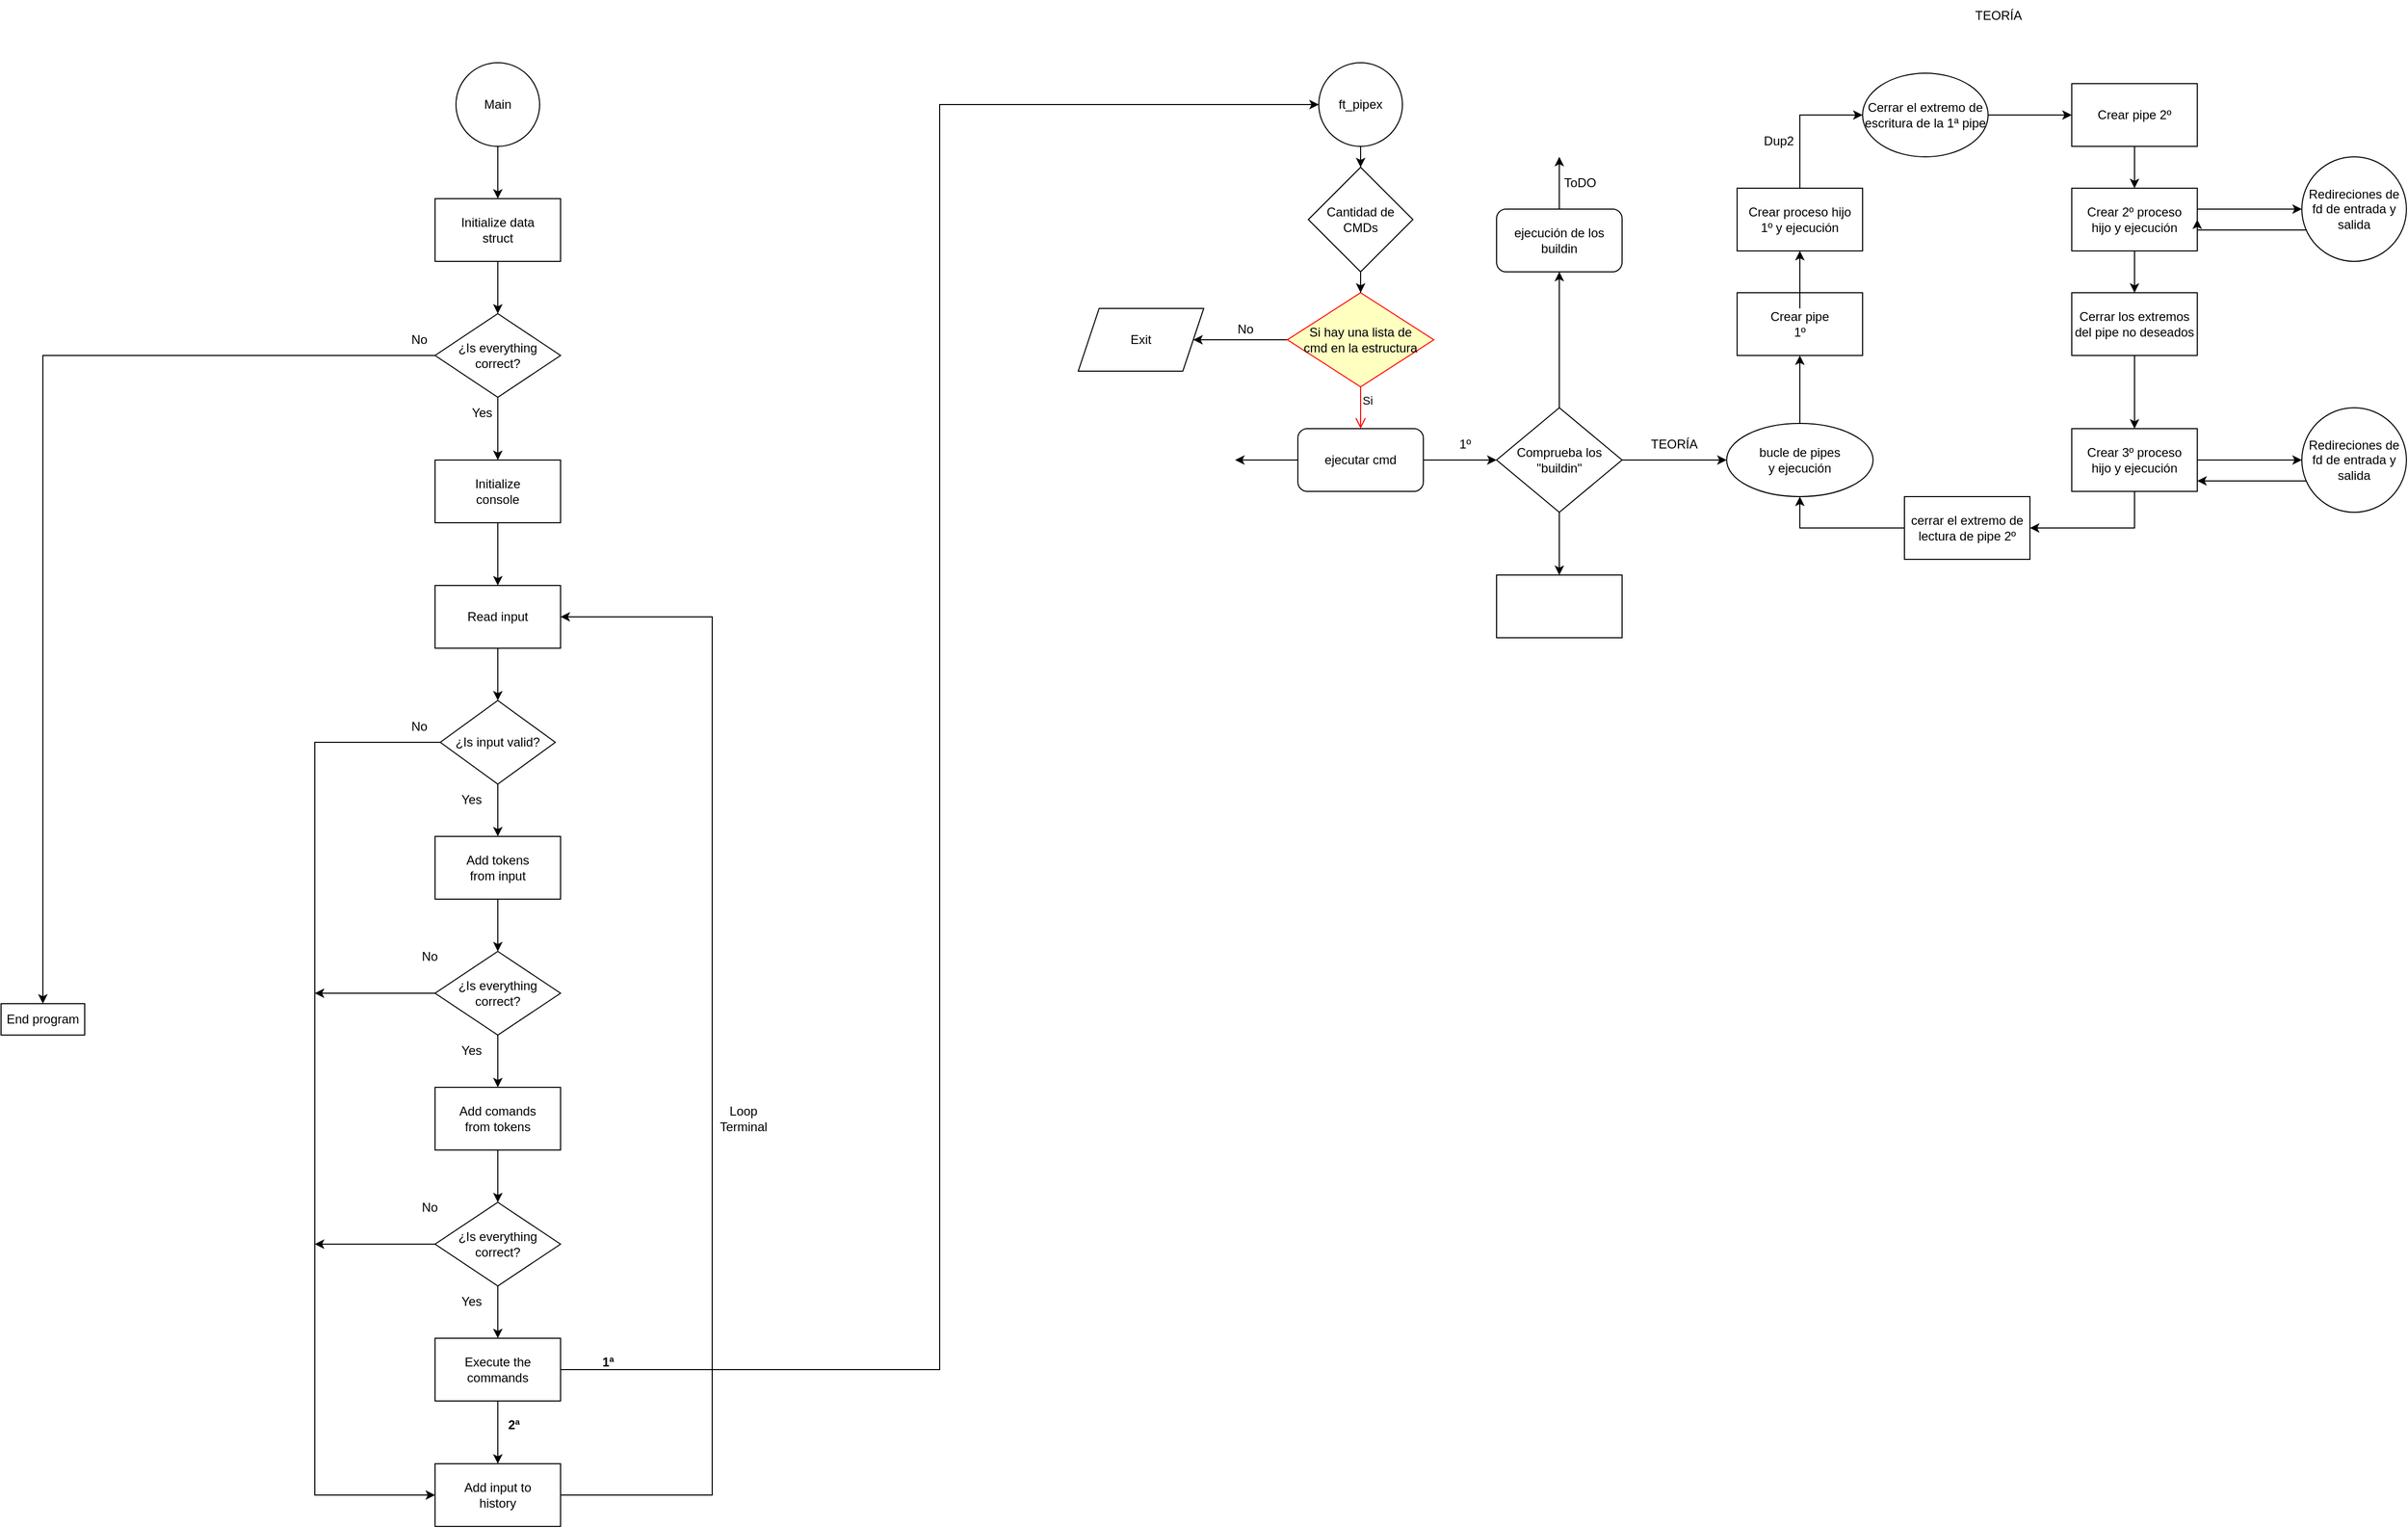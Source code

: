 <mxfile version="24.7.6">
  <diagram name="Page-1" id="rYbO_XpbPutOJoLjttDB">
    <mxGraphModel dx="1834" dy="1138" grid="1" gridSize="10" guides="1" tooltips="1" connect="1" arrows="1" fold="1" page="0" pageScale="1" pageWidth="850" pageHeight="1100" math="0" shadow="0">
      <root>
        <mxCell id="0" />
        <mxCell id="1" parent="0" />
        <mxCell id="0Qc0KeLQJEw32a0Nk40u-10" value="" style="edgeStyle=orthogonalEdgeStyle;rounded=0;orthogonalLoop=1;jettySize=auto;html=1;" parent="1" source="qCieUOI5JVnRrZb_eYZo-1" target="0Qc0KeLQJEw32a0Nk40u-2" edge="1">
          <mxGeometry relative="1" as="geometry" />
        </mxCell>
        <mxCell id="qCieUOI5JVnRrZb_eYZo-1" value="Main" style="ellipse;whiteSpace=wrap;html=1;aspect=fixed;" parent="1" vertex="1">
          <mxGeometry x="385" y="-30" width="80" height="80" as="geometry" />
        </mxCell>
        <mxCell id="0Qc0KeLQJEw32a0Nk40u-12" style="edgeStyle=orthogonalEdgeStyle;rounded=0;orthogonalLoop=1;jettySize=auto;html=1;" parent="1" source="0Qc0KeLQJEw32a0Nk40u-2" edge="1">
          <mxGeometry relative="1" as="geometry">
            <mxPoint x="425" y="210" as="targetPoint" />
          </mxGeometry>
        </mxCell>
        <mxCell id="0Qc0KeLQJEw32a0Nk40u-2" value="Initialize data&lt;div&gt;struct&lt;/div&gt;" style="rounded=0;whiteSpace=wrap;html=1;" parent="1" vertex="1">
          <mxGeometry x="365" y="100" width="120" height="60" as="geometry" />
        </mxCell>
        <mxCell id="0Qc0KeLQJEw32a0Nk40u-8" value="End program" style="rounded=0;whiteSpace=wrap;html=1;" parent="1" vertex="1">
          <mxGeometry x="-50" y="870" width="80" height="30" as="geometry" />
        </mxCell>
        <mxCell id="0Qc0KeLQJEw32a0Nk40u-14" style="edgeStyle=orthogonalEdgeStyle;rounded=0;orthogonalLoop=1;jettySize=auto;html=1;" parent="1" source="0Qc0KeLQJEw32a0Nk40u-13" edge="1">
          <mxGeometry relative="1" as="geometry">
            <mxPoint x="425" y="470" as="targetPoint" />
          </mxGeometry>
        </mxCell>
        <mxCell id="0Qc0KeLQJEw32a0Nk40u-13" value="Initialize&lt;div&gt;console&lt;/div&gt;" style="rounded=0;whiteSpace=wrap;html=1;" parent="1" vertex="1">
          <mxGeometry x="365" y="350" width="120" height="60" as="geometry" />
        </mxCell>
        <mxCell id="0Qc0KeLQJEw32a0Nk40u-16" style="edgeStyle=orthogonalEdgeStyle;rounded=0;orthogonalLoop=1;jettySize=auto;html=1;" parent="1" source="0Qc0KeLQJEw32a0Nk40u-15" edge="1">
          <mxGeometry relative="1" as="geometry">
            <mxPoint x="425" y="580" as="targetPoint" />
          </mxGeometry>
        </mxCell>
        <mxCell id="0Qc0KeLQJEw32a0Nk40u-15" value="Read input" style="rounded=0;whiteSpace=wrap;html=1;" parent="1" vertex="1">
          <mxGeometry x="365" y="470" width="120" height="60" as="geometry" />
        </mxCell>
        <mxCell id="0Qc0KeLQJEw32a0Nk40u-32" style="edgeStyle=orthogonalEdgeStyle;rounded=0;orthogonalLoop=1;jettySize=auto;html=1;" parent="1" source="0Qc0KeLQJEw32a0Nk40u-18" edge="1">
          <mxGeometry relative="1" as="geometry">
            <mxPoint x="425" y="710" as="targetPoint" />
          </mxGeometry>
        </mxCell>
        <mxCell id="0Qc0KeLQJEw32a0Nk40u-18" value="¿Is input valid?" style="rhombus;whiteSpace=wrap;html=1;" parent="1" vertex="1">
          <mxGeometry x="370" y="580" width="110" height="80" as="geometry" />
        </mxCell>
        <mxCell id="0Qc0KeLQJEw32a0Nk40u-21" style="edgeStyle=orthogonalEdgeStyle;rounded=0;orthogonalLoop=1;jettySize=auto;html=1;entryX=0.5;entryY=0;entryDx=0;entryDy=0;" parent="1" source="0Qc0KeLQJEw32a0Nk40u-19" target="0Qc0KeLQJEw32a0Nk40u-8" edge="1">
          <mxGeometry relative="1" as="geometry" />
        </mxCell>
        <mxCell id="0Qc0KeLQJEw32a0Nk40u-23" style="edgeStyle=orthogonalEdgeStyle;rounded=0;orthogonalLoop=1;jettySize=auto;html=1;entryX=0.5;entryY=0;entryDx=0;entryDy=0;" parent="1" source="0Qc0KeLQJEw32a0Nk40u-19" target="0Qc0KeLQJEw32a0Nk40u-13" edge="1">
          <mxGeometry relative="1" as="geometry" />
        </mxCell>
        <mxCell id="0Qc0KeLQJEw32a0Nk40u-19" value="¿Is everything&lt;div&gt;correct?&lt;/div&gt;" style="rhombus;whiteSpace=wrap;html=1;" parent="1" vertex="1">
          <mxGeometry x="365" y="210" width="120" height="80" as="geometry" />
        </mxCell>
        <mxCell id="0Qc0KeLQJEw32a0Nk40u-25" value="No" style="text;html=1;align=center;verticalAlign=middle;whiteSpace=wrap;rounded=0;" parent="1" vertex="1">
          <mxGeometry x="320" y="220" width="60" height="30" as="geometry" />
        </mxCell>
        <mxCell id="0Qc0KeLQJEw32a0Nk40u-26" value="Yes" style="text;html=1;align=center;verticalAlign=middle;whiteSpace=wrap;rounded=0;" parent="1" vertex="1">
          <mxGeometry x="380" y="290" width="60" height="30" as="geometry" />
        </mxCell>
        <mxCell id="pn8je1JloXYX_JdSBpqm-1" style="edgeStyle=orthogonalEdgeStyle;rounded=0;orthogonalLoop=1;jettySize=auto;html=1;entryX=1;entryY=0.5;entryDx=0;entryDy=0;" parent="1" source="0Qc0KeLQJEw32a0Nk40u-29" target="0Qc0KeLQJEw32a0Nk40u-15" edge="1">
          <mxGeometry relative="1" as="geometry">
            <Array as="points">
              <mxPoint x="630" y="1340" />
              <mxPoint x="630" y="500" />
            </Array>
          </mxGeometry>
        </mxCell>
        <mxCell id="0Qc0KeLQJEw32a0Nk40u-29" value="Add input to&lt;div&gt;history&lt;/div&gt;" style="rounded=0;whiteSpace=wrap;html=1;" parent="1" vertex="1">
          <mxGeometry x="365" y="1310" width="120" height="60" as="geometry" />
        </mxCell>
        <mxCell id="0Qc0KeLQJEw32a0Nk40u-30" style="edgeStyle=orthogonalEdgeStyle;rounded=0;orthogonalLoop=1;jettySize=auto;html=1;entryX=0;entryY=0.5;entryDx=0;entryDy=0;" parent="1" edge="1">
          <mxGeometry relative="1" as="geometry">
            <mxPoint x="370" y="620" as="sourcePoint" />
            <mxPoint x="365" y="1340" as="targetPoint" />
            <Array as="points">
              <mxPoint x="250" y="620" />
              <mxPoint x="250" y="1340" />
            </Array>
          </mxGeometry>
        </mxCell>
        <mxCell id="0Qc0KeLQJEw32a0Nk40u-31" value="No" style="text;html=1;align=center;verticalAlign=middle;whiteSpace=wrap;rounded=0;" parent="1" vertex="1">
          <mxGeometry x="320" y="590" width="60" height="30" as="geometry" />
        </mxCell>
        <mxCell id="0Qc0KeLQJEw32a0Nk40u-35" style="edgeStyle=orthogonalEdgeStyle;rounded=0;orthogonalLoop=1;jettySize=auto;html=1;exitX=0.5;exitY=1;exitDx=0;exitDy=0;" parent="1" source="0Qc0KeLQJEw32a0Nk40u-33" target="0Qc0KeLQJEw32a0Nk40u-34" edge="1">
          <mxGeometry relative="1" as="geometry" />
        </mxCell>
        <mxCell id="0Qc0KeLQJEw32a0Nk40u-33" value="Add tokens&lt;div&gt;from input&lt;/div&gt;" style="rounded=0;whiteSpace=wrap;html=1;" parent="1" vertex="1">
          <mxGeometry x="365" y="710" width="120" height="60" as="geometry" />
        </mxCell>
        <mxCell id="0Qc0KeLQJEw32a0Nk40u-38" style="edgeStyle=orthogonalEdgeStyle;rounded=0;orthogonalLoop=1;jettySize=auto;html=1;" parent="1" source="0Qc0KeLQJEw32a0Nk40u-34" edge="1">
          <mxGeometry relative="1" as="geometry">
            <mxPoint x="250" y="860" as="targetPoint" />
          </mxGeometry>
        </mxCell>
        <mxCell id="0Qc0KeLQJEw32a0Nk40u-39" style="edgeStyle=orthogonalEdgeStyle;rounded=0;orthogonalLoop=1;jettySize=auto;html=1;" parent="1" source="0Qc0KeLQJEw32a0Nk40u-34" edge="1">
          <mxGeometry relative="1" as="geometry">
            <mxPoint x="425" y="950" as="targetPoint" />
          </mxGeometry>
        </mxCell>
        <mxCell id="0Qc0KeLQJEw32a0Nk40u-34" value="¿Is everything&lt;div&gt;correct?&lt;/div&gt;" style="rhombus;whiteSpace=wrap;html=1;" parent="1" vertex="1">
          <mxGeometry x="365" y="820" width="120" height="80" as="geometry" />
        </mxCell>
        <mxCell id="0Qc0KeLQJEw32a0Nk40u-43" style="edgeStyle=orthogonalEdgeStyle;rounded=0;orthogonalLoop=1;jettySize=auto;html=1;entryX=0.5;entryY=0;entryDx=0;entryDy=0;" parent="1" source="0Qc0KeLQJEw32a0Nk40u-40" target="0Qc0KeLQJEw32a0Nk40u-41" edge="1">
          <mxGeometry relative="1" as="geometry" />
        </mxCell>
        <mxCell id="0Qc0KeLQJEw32a0Nk40u-40" value="Add comands&lt;div&gt;from tokens&lt;/div&gt;" style="rounded=0;whiteSpace=wrap;html=1;" parent="1" vertex="1">
          <mxGeometry x="365" y="950" width="120" height="60" as="geometry" />
        </mxCell>
        <mxCell id="0Qc0KeLQJEw32a0Nk40u-44" style="edgeStyle=orthogonalEdgeStyle;rounded=0;orthogonalLoop=1;jettySize=auto;html=1;" parent="1" source="0Qc0KeLQJEw32a0Nk40u-41" edge="1">
          <mxGeometry relative="1" as="geometry">
            <mxPoint x="250" y="1100" as="targetPoint" />
          </mxGeometry>
        </mxCell>
        <mxCell id="0Qc0KeLQJEw32a0Nk40u-45" style="edgeStyle=orthogonalEdgeStyle;rounded=0;orthogonalLoop=1;jettySize=auto;html=1;" parent="1" source="0Qc0KeLQJEw32a0Nk40u-41" edge="1">
          <mxGeometry relative="1" as="geometry">
            <mxPoint x="425" y="1190" as="targetPoint" />
          </mxGeometry>
        </mxCell>
        <mxCell id="0Qc0KeLQJEw32a0Nk40u-41" value="¿Is everything&lt;div&gt;correct?&lt;/div&gt;" style="rhombus;whiteSpace=wrap;html=1;" parent="1" vertex="1">
          <mxGeometry x="365" y="1060" width="120" height="80" as="geometry" />
        </mxCell>
        <mxCell id="0Qc0KeLQJEw32a0Nk40u-48" style="edgeStyle=orthogonalEdgeStyle;rounded=0;orthogonalLoop=1;jettySize=auto;html=1;entryX=0.5;entryY=0;entryDx=0;entryDy=0;" parent="1" source="0Qc0KeLQJEw32a0Nk40u-46" target="0Qc0KeLQJEw32a0Nk40u-29" edge="1">
          <mxGeometry relative="1" as="geometry" />
        </mxCell>
        <mxCell id="pn8je1JloXYX_JdSBpqm-15" style="edgeStyle=orthogonalEdgeStyle;rounded=0;orthogonalLoop=1;jettySize=auto;html=1;entryX=0;entryY=0.5;entryDx=0;entryDy=0;" parent="1" source="0Qc0KeLQJEw32a0Nk40u-46" target="pn8je1JloXYX_JdSBpqm-5" edge="1">
          <mxGeometry relative="1" as="geometry">
            <mxPoint x="840" as="targetPoint" />
          </mxGeometry>
        </mxCell>
        <mxCell id="0Qc0KeLQJEw32a0Nk40u-46" value="Execute the&lt;div&gt;commands&lt;/div&gt;" style="rounded=0;whiteSpace=wrap;html=1;" parent="1" vertex="1">
          <mxGeometry x="365" y="1190" width="120" height="60" as="geometry" />
        </mxCell>
        <mxCell id="0Qc0KeLQJEw32a0Nk40u-49" value="Yes" style="text;html=1;align=center;verticalAlign=middle;whiteSpace=wrap;rounded=0;" parent="1" vertex="1">
          <mxGeometry x="370" y="660" width="60" height="30" as="geometry" />
        </mxCell>
        <mxCell id="0Qc0KeLQJEw32a0Nk40u-51" value="No" style="text;html=1;align=center;verticalAlign=middle;whiteSpace=wrap;rounded=0;" parent="1" vertex="1">
          <mxGeometry x="330" y="810" width="60" height="30" as="geometry" />
        </mxCell>
        <mxCell id="0Qc0KeLQJEw32a0Nk40u-52" value="No" style="text;html=1;align=center;verticalAlign=middle;whiteSpace=wrap;rounded=0;" parent="1" vertex="1">
          <mxGeometry x="330" y="1050" width="60" height="30" as="geometry" />
        </mxCell>
        <mxCell id="0Qc0KeLQJEw32a0Nk40u-54" value="Yes" style="text;html=1;align=center;verticalAlign=middle;whiteSpace=wrap;rounded=0;" parent="1" vertex="1">
          <mxGeometry x="370" y="900" width="60" height="30" as="geometry" />
        </mxCell>
        <mxCell id="0Qc0KeLQJEw32a0Nk40u-55" value="Yes" style="text;html=1;align=center;verticalAlign=middle;whiteSpace=wrap;rounded=0;" parent="1" vertex="1">
          <mxGeometry x="370" y="1140" width="60" height="30" as="geometry" />
        </mxCell>
        <mxCell id="pn8je1JloXYX_JdSBpqm-3" value="Loop&lt;br&gt;Terminal" style="text;html=1;align=center;verticalAlign=middle;whiteSpace=wrap;rounded=0;" parent="1" vertex="1">
          <mxGeometry x="630" y="965" width="60" height="30" as="geometry" />
        </mxCell>
        <mxCell id="pn8je1JloXYX_JdSBpqm-23" style="edgeStyle=orthogonalEdgeStyle;rounded=0;orthogonalLoop=1;jettySize=auto;html=1;entryX=0.5;entryY=0;entryDx=0;entryDy=0;" parent="1" source="pn8je1JloXYX_JdSBpqm-5" target="pn8je1JloXYX_JdSBpqm-22" edge="1">
          <mxGeometry relative="1" as="geometry" />
        </mxCell>
        <mxCell id="pn8je1JloXYX_JdSBpqm-5" value="ft_pipex" style="ellipse;whiteSpace=wrap;html=1;aspect=fixed;" parent="1" vertex="1">
          <mxGeometry x="1210" y="-30" width="80" height="80" as="geometry" />
        </mxCell>
        <mxCell id="KM5TwR10hp_sc3WjUrwE-38" style="edgeStyle=orthogonalEdgeStyle;rounded=0;orthogonalLoop=1;jettySize=auto;html=1;" parent="1" source="pn8je1JloXYX_JdSBpqm-7" target="KM5TwR10hp_sc3WjUrwE-37" edge="1">
          <mxGeometry relative="1" as="geometry" />
        </mxCell>
        <mxCell id="pn8je1JloXYX_JdSBpqm-7" value="Si hay una lista de&lt;br&gt;cmd en la estructura" style="rhombus;whiteSpace=wrap;html=1;fontColor=#000000;fillColor=#ffffc0;strokeColor=#ff0000;" parent="1" vertex="1">
          <mxGeometry x="1180" y="190" width="140" height="90" as="geometry" />
        </mxCell>
        <mxCell id="pn8je1JloXYX_JdSBpqm-9" value="Si" style="edgeStyle=orthogonalEdgeStyle;html=1;align=left;verticalAlign=top;endArrow=open;endSize=8;strokeColor=#ff0000;rounded=0;" parent="1" source="pn8je1JloXYX_JdSBpqm-7" edge="1">
          <mxGeometry x="-1" relative="1" as="geometry">
            <mxPoint x="1250" y="320" as="targetPoint" />
            <Array as="points">
              <mxPoint x="1250" y="270" />
              <mxPoint x="1250" y="270" />
            </Array>
            <mxPoint as="offset" />
          </mxGeometry>
        </mxCell>
        <mxCell id="KM5TwR10hp_sc3WjUrwE-40" style="edgeStyle=orthogonalEdgeStyle;rounded=0;orthogonalLoop=1;jettySize=auto;html=1;" parent="1" source="pn8je1JloXYX_JdSBpqm-11" edge="1">
          <mxGeometry relative="1" as="geometry">
            <mxPoint x="1130" y="350" as="targetPoint" />
          </mxGeometry>
        </mxCell>
        <mxCell id="KM5TwR10hp_sc3WjUrwE-42" style="edgeStyle=orthogonalEdgeStyle;rounded=0;orthogonalLoop=1;jettySize=auto;html=1;entryX=0;entryY=0.5;entryDx=0;entryDy=0;" parent="1" source="pn8je1JloXYX_JdSBpqm-11" target="KM5TwR10hp_sc3WjUrwE-41" edge="1">
          <mxGeometry relative="1" as="geometry" />
        </mxCell>
        <mxCell id="pn8je1JloXYX_JdSBpqm-11" value="ejecutar cmd" style="rounded=1;whiteSpace=wrap;html=1;" parent="1" vertex="1">
          <mxGeometry x="1190" y="320" width="120" height="60" as="geometry" />
        </mxCell>
        <mxCell id="KM5TwR10hp_sc3WjUrwE-4" style="edgeStyle=orthogonalEdgeStyle;rounded=0;orthogonalLoop=1;jettySize=auto;html=1;entryX=0.5;entryY=1;entryDx=0;entryDy=0;" parent="1" source="pn8je1JloXYX_JdSBpqm-14" target="KM5TwR10hp_sc3WjUrwE-2" edge="1">
          <mxGeometry relative="1" as="geometry" />
        </mxCell>
        <mxCell id="pn8je1JloXYX_JdSBpqm-14" value="bucle de pipes&lt;br&gt;y ejecución" style="ellipse;whiteSpace=wrap;html=1;" parent="1" vertex="1">
          <mxGeometry x="1600" y="315" width="140" height="70" as="geometry" />
        </mxCell>
        <mxCell id="pn8je1JloXYX_JdSBpqm-16" value="1ª" style="text;align=center;fontStyle=1;verticalAlign=middle;spacingLeft=3;spacingRight=3;strokeColor=none;rotatable=0;points=[[0,0.5],[1,0.5]];portConstraint=eastwest;html=1;" parent="1" vertex="1">
          <mxGeometry x="490" y="1200" width="80" height="26" as="geometry" />
        </mxCell>
        <mxCell id="pn8je1JloXYX_JdSBpqm-17" value="2ª" style="text;align=center;fontStyle=1;verticalAlign=middle;spacingLeft=3;spacingRight=3;strokeColor=none;rotatable=0;points=[[0,0.5],[1,0.5]];portConstraint=eastwest;html=1;" parent="1" vertex="1">
          <mxGeometry x="400" y="1260" width="80" height="26" as="geometry" />
        </mxCell>
        <mxCell id="pn8je1JloXYX_JdSBpqm-24" style="edgeStyle=orthogonalEdgeStyle;rounded=0;orthogonalLoop=1;jettySize=auto;html=1;entryX=0.5;entryY=0;entryDx=0;entryDy=0;" parent="1" source="pn8je1JloXYX_JdSBpqm-22" target="pn8je1JloXYX_JdSBpqm-7" edge="1">
          <mxGeometry relative="1" as="geometry" />
        </mxCell>
        <mxCell id="pn8je1JloXYX_JdSBpqm-22" value="Cantidad de&lt;br&gt;CMDs" style="rhombus;whiteSpace=wrap;html=1;" parent="1" vertex="1">
          <mxGeometry x="1200" y="70" width="100" height="100" as="geometry" />
        </mxCell>
        <mxCell id="KM5TwR10hp_sc3WjUrwE-2" value="" style="rounded=0;whiteSpace=wrap;html=1;" parent="1" vertex="1">
          <mxGeometry x="1610" y="190" width="120" height="60" as="geometry" />
        </mxCell>
        <mxCell id="KM5TwR10hp_sc3WjUrwE-5" value="1º" style="text;html=1;align=center;verticalAlign=middle;whiteSpace=wrap;rounded=0;" parent="1" vertex="1">
          <mxGeometry x="1320" y="320" width="60" height="30" as="geometry" />
        </mxCell>
        <mxCell id="KM5TwR10hp_sc3WjUrwE-8" value="" style="edgeStyle=orthogonalEdgeStyle;rounded=0;orthogonalLoop=1;jettySize=auto;html=1;" parent="1" source="KM5TwR10hp_sc3WjUrwE-6" target="KM5TwR10hp_sc3WjUrwE-7" edge="1">
          <mxGeometry relative="1" as="geometry" />
        </mxCell>
        <mxCell id="KM5TwR10hp_sc3WjUrwE-6" value="Crear pipe 1º" style="text;html=1;align=center;verticalAlign=middle;whiteSpace=wrap;rounded=0;" parent="1" vertex="1">
          <mxGeometry x="1640" y="205" width="60" height="30" as="geometry" />
        </mxCell>
        <mxCell id="KM5TwR10hp_sc3WjUrwE-11" value="" style="edgeStyle=orthogonalEdgeStyle;rounded=0;orthogonalLoop=1;jettySize=auto;html=1;" parent="1" source="KM5TwR10hp_sc3WjUrwE-7" edge="1">
          <mxGeometry relative="1" as="geometry">
            <mxPoint x="1730" y="20" as="targetPoint" />
            <Array as="points">
              <mxPoint x="1670" y="20" />
            </Array>
          </mxGeometry>
        </mxCell>
        <mxCell id="KM5TwR10hp_sc3WjUrwE-7" value="Crear proceso hijo&lt;br&gt;1º y ejecución" style="whiteSpace=wrap;html=1;" parent="1" vertex="1">
          <mxGeometry x="1610" y="90" width="120" height="60" as="geometry" />
        </mxCell>
        <mxCell id="KM5TwR10hp_sc3WjUrwE-12" value="Dup2" style="text;html=1;align=center;verticalAlign=middle;whiteSpace=wrap;rounded=0;" parent="1" vertex="1">
          <mxGeometry x="1620" y="30" width="60" height="30" as="geometry" />
        </mxCell>
        <mxCell id="KM5TwR10hp_sc3WjUrwE-15" value="" style="edgeStyle=orthogonalEdgeStyle;rounded=0;orthogonalLoop=1;jettySize=auto;html=1;" parent="1" source="KM5TwR10hp_sc3WjUrwE-13" target="KM5TwR10hp_sc3WjUrwE-14" edge="1">
          <mxGeometry relative="1" as="geometry" />
        </mxCell>
        <mxCell id="KM5TwR10hp_sc3WjUrwE-13" value="Cerrar el extremo de escritura de la 1ª pipe" style="ellipse;whiteSpace=wrap;html=1;" parent="1" vertex="1">
          <mxGeometry x="1730" y="-20" width="120" height="80" as="geometry" />
        </mxCell>
        <mxCell id="KM5TwR10hp_sc3WjUrwE-17" value="" style="edgeStyle=orthogonalEdgeStyle;rounded=0;orthogonalLoop=1;jettySize=auto;html=1;" parent="1" source="KM5TwR10hp_sc3WjUrwE-14" target="KM5TwR10hp_sc3WjUrwE-16" edge="1">
          <mxGeometry relative="1" as="geometry" />
        </mxCell>
        <mxCell id="KM5TwR10hp_sc3WjUrwE-14" value="Crear pipe 2º" style="whiteSpace=wrap;html=1;" parent="1" vertex="1">
          <mxGeometry x="1930" y="-10" width="120" height="60" as="geometry" />
        </mxCell>
        <mxCell id="KM5TwR10hp_sc3WjUrwE-19" value="" style="edgeStyle=orthogonalEdgeStyle;rounded=0;orthogonalLoop=1;jettySize=auto;html=1;" parent="1" source="KM5TwR10hp_sc3WjUrwE-16" target="KM5TwR10hp_sc3WjUrwE-18" edge="1">
          <mxGeometry relative="1" as="geometry">
            <Array as="points">
              <mxPoint x="2110" y="110" />
              <mxPoint x="2110" y="110" />
            </Array>
          </mxGeometry>
        </mxCell>
        <mxCell id="KM5TwR10hp_sc3WjUrwE-23" value="" style="edgeStyle=orthogonalEdgeStyle;rounded=0;orthogonalLoop=1;jettySize=auto;html=1;" parent="1" source="KM5TwR10hp_sc3WjUrwE-16" target="KM5TwR10hp_sc3WjUrwE-22" edge="1">
          <mxGeometry relative="1" as="geometry" />
        </mxCell>
        <mxCell id="KM5TwR10hp_sc3WjUrwE-16" value="Crear 2º proceso&lt;br&gt;hijo y ejecución" style="whiteSpace=wrap;html=1;" parent="1" vertex="1">
          <mxGeometry x="1930" y="90" width="120" height="60" as="geometry" />
        </mxCell>
        <mxCell id="KM5TwR10hp_sc3WjUrwE-21" style="edgeStyle=orthogonalEdgeStyle;rounded=0;orthogonalLoop=1;jettySize=auto;html=1;entryX=1;entryY=0.5;entryDx=0;entryDy=0;" parent="1" source="KM5TwR10hp_sc3WjUrwE-18" target="KM5TwR10hp_sc3WjUrwE-16" edge="1">
          <mxGeometry relative="1" as="geometry">
            <Array as="points">
              <mxPoint x="2050" y="130" />
            </Array>
          </mxGeometry>
        </mxCell>
        <mxCell id="KM5TwR10hp_sc3WjUrwE-18" value="Redireciones de fd de entrada y salida" style="ellipse;whiteSpace=wrap;html=1;" parent="1" vertex="1">
          <mxGeometry x="2150" y="60" width="100" height="100" as="geometry" />
        </mxCell>
        <mxCell id="KM5TwR10hp_sc3WjUrwE-25" value="" style="edgeStyle=orthogonalEdgeStyle;rounded=0;orthogonalLoop=1;jettySize=auto;html=1;" parent="1" source="KM5TwR10hp_sc3WjUrwE-22" target="KM5TwR10hp_sc3WjUrwE-24" edge="1">
          <mxGeometry relative="1" as="geometry" />
        </mxCell>
        <mxCell id="KM5TwR10hp_sc3WjUrwE-22" value="Cerrar los extremos del pipe no deseados" style="whiteSpace=wrap;html=1;" parent="1" vertex="1">
          <mxGeometry x="1930" y="190" width="120" height="60" as="geometry" />
        </mxCell>
        <mxCell id="KM5TwR10hp_sc3WjUrwE-33" style="edgeStyle=orthogonalEdgeStyle;rounded=0;orthogonalLoop=1;jettySize=auto;html=1;entryX=0;entryY=0.5;entryDx=0;entryDy=0;" parent="1" source="KM5TwR10hp_sc3WjUrwE-24" target="KM5TwR10hp_sc3WjUrwE-26" edge="1">
          <mxGeometry relative="1" as="geometry" />
        </mxCell>
        <mxCell id="KM5TwR10hp_sc3WjUrwE-34" style="edgeStyle=orthogonalEdgeStyle;rounded=0;orthogonalLoop=1;jettySize=auto;html=1;entryX=1;entryY=0.5;entryDx=0;entryDy=0;" parent="1" source="KM5TwR10hp_sc3WjUrwE-24" target="KM5TwR10hp_sc3WjUrwE-30" edge="1">
          <mxGeometry relative="1" as="geometry">
            <Array as="points">
              <mxPoint x="1990" y="415" />
            </Array>
          </mxGeometry>
        </mxCell>
        <mxCell id="KM5TwR10hp_sc3WjUrwE-24" value="Crear 3º proceso&lt;br&gt;hijo y ejecución" style="whiteSpace=wrap;html=1;" parent="1" vertex="1">
          <mxGeometry x="1930" y="320" width="120" height="60" as="geometry" />
        </mxCell>
        <mxCell id="KM5TwR10hp_sc3WjUrwE-28" value="" style="edgeStyle=orthogonalEdgeStyle;rounded=0;orthogonalLoop=1;jettySize=auto;html=1;" parent="1" source="KM5TwR10hp_sc3WjUrwE-26" target="KM5TwR10hp_sc3WjUrwE-24" edge="1">
          <mxGeometry relative="1" as="geometry">
            <Array as="points">
              <mxPoint x="2100" y="370" />
              <mxPoint x="2100" y="370" />
            </Array>
          </mxGeometry>
        </mxCell>
        <mxCell id="KM5TwR10hp_sc3WjUrwE-26" value="Redireciones de fd de entrada y salida" style="ellipse;whiteSpace=wrap;html=1;" parent="1" vertex="1">
          <mxGeometry x="2150" y="300" width="100" height="100" as="geometry" />
        </mxCell>
        <mxCell id="KM5TwR10hp_sc3WjUrwE-32" style="edgeStyle=orthogonalEdgeStyle;rounded=0;orthogonalLoop=1;jettySize=auto;html=1;entryX=0.5;entryY=1;entryDx=0;entryDy=0;" parent="1" source="KM5TwR10hp_sc3WjUrwE-30" target="pn8je1JloXYX_JdSBpqm-14" edge="1">
          <mxGeometry relative="1" as="geometry" />
        </mxCell>
        <mxCell id="KM5TwR10hp_sc3WjUrwE-30" value="cerrar el extremo de lectura de pipe 2º" style="whiteSpace=wrap;html=1;" parent="1" vertex="1">
          <mxGeometry x="1770" y="385" width="120" height="60" as="geometry" />
        </mxCell>
        <mxCell id="KM5TwR10hp_sc3WjUrwE-37" value="Exit" style="shape=parallelogram;perimeter=parallelogramPerimeter;whiteSpace=wrap;html=1;fixedSize=1;" parent="1" vertex="1">
          <mxGeometry x="980" y="205" width="120" height="60" as="geometry" />
        </mxCell>
        <mxCell id="KM5TwR10hp_sc3WjUrwE-39" value="No" style="text;html=1;align=center;verticalAlign=middle;whiteSpace=wrap;rounded=0;" parent="1" vertex="1">
          <mxGeometry x="1110" y="210" width="60" height="30" as="geometry" />
        </mxCell>
        <mxCell id="KM5TwR10hp_sc3WjUrwE-43" style="edgeStyle=orthogonalEdgeStyle;rounded=0;orthogonalLoop=1;jettySize=auto;html=1;" parent="1" source="KM5TwR10hp_sc3WjUrwE-41" edge="1">
          <mxGeometry relative="1" as="geometry">
            <mxPoint x="1600" y="350" as="targetPoint" />
          </mxGeometry>
        </mxCell>
        <mxCell id="KM5TwR10hp_sc3WjUrwE-47" style="edgeStyle=orthogonalEdgeStyle;rounded=0;orthogonalLoop=1;jettySize=auto;html=1;entryX=0.5;entryY=1;entryDx=0;entryDy=0;" parent="1" source="KM5TwR10hp_sc3WjUrwE-41" target="KM5TwR10hp_sc3WjUrwE-46" edge="1">
          <mxGeometry relative="1" as="geometry" />
        </mxCell>
        <mxCell id="kL2l3r5xsFuy2Ia8Lrff-6" value="" style="edgeStyle=orthogonalEdgeStyle;rounded=0;orthogonalLoop=1;jettySize=auto;html=1;" edge="1" parent="1" source="KM5TwR10hp_sc3WjUrwE-41" target="kL2l3r5xsFuy2Ia8Lrff-5">
          <mxGeometry relative="1" as="geometry" />
        </mxCell>
        <mxCell id="KM5TwR10hp_sc3WjUrwE-41" value="Comprueba los&lt;br&gt;&quot;buildin&quot;" style="rhombus;whiteSpace=wrap;html=1;" parent="1" vertex="1">
          <mxGeometry x="1380" y="300" width="120" height="100" as="geometry" />
        </mxCell>
        <mxCell id="KM5TwR10hp_sc3WjUrwE-44" value="TEORÍA" style="text;html=1;align=center;verticalAlign=middle;whiteSpace=wrap;rounded=0;" parent="1" vertex="1">
          <mxGeometry x="1520" y="320" width="60" height="30" as="geometry" />
        </mxCell>
        <mxCell id="kL2l3r5xsFuy2Ia8Lrff-1" style="edgeStyle=orthogonalEdgeStyle;rounded=0;orthogonalLoop=1;jettySize=auto;html=1;" edge="1" parent="1" source="KM5TwR10hp_sc3WjUrwE-46">
          <mxGeometry relative="1" as="geometry">
            <mxPoint x="1440" y="60" as="targetPoint" />
          </mxGeometry>
        </mxCell>
        <mxCell id="KM5TwR10hp_sc3WjUrwE-46" value="ejecución de los buildin" style="rounded=1;whiteSpace=wrap;html=1;" parent="1" vertex="1">
          <mxGeometry x="1380" y="110" width="120" height="60" as="geometry" />
        </mxCell>
        <mxCell id="kL2l3r5xsFuy2Ia8Lrff-2" value="ToDO" style="text;html=1;align=center;verticalAlign=middle;whiteSpace=wrap;rounded=0;" vertex="1" parent="1">
          <mxGeometry x="1430" y="70" width="60" height="30" as="geometry" />
        </mxCell>
        <mxCell id="kL2l3r5xsFuy2Ia8Lrff-3" value="TEORÍA" style="text;html=1;align=center;verticalAlign=middle;whiteSpace=wrap;rounded=0;" vertex="1" parent="1">
          <mxGeometry x="1830" y="-90" width="60" height="30" as="geometry" />
        </mxCell>
        <mxCell id="kL2l3r5xsFuy2Ia8Lrff-5" value="" style="whiteSpace=wrap;html=1;" vertex="1" parent="1">
          <mxGeometry x="1380" y="460" width="120" height="60" as="geometry" />
        </mxCell>
      </root>
    </mxGraphModel>
  </diagram>
</mxfile>
